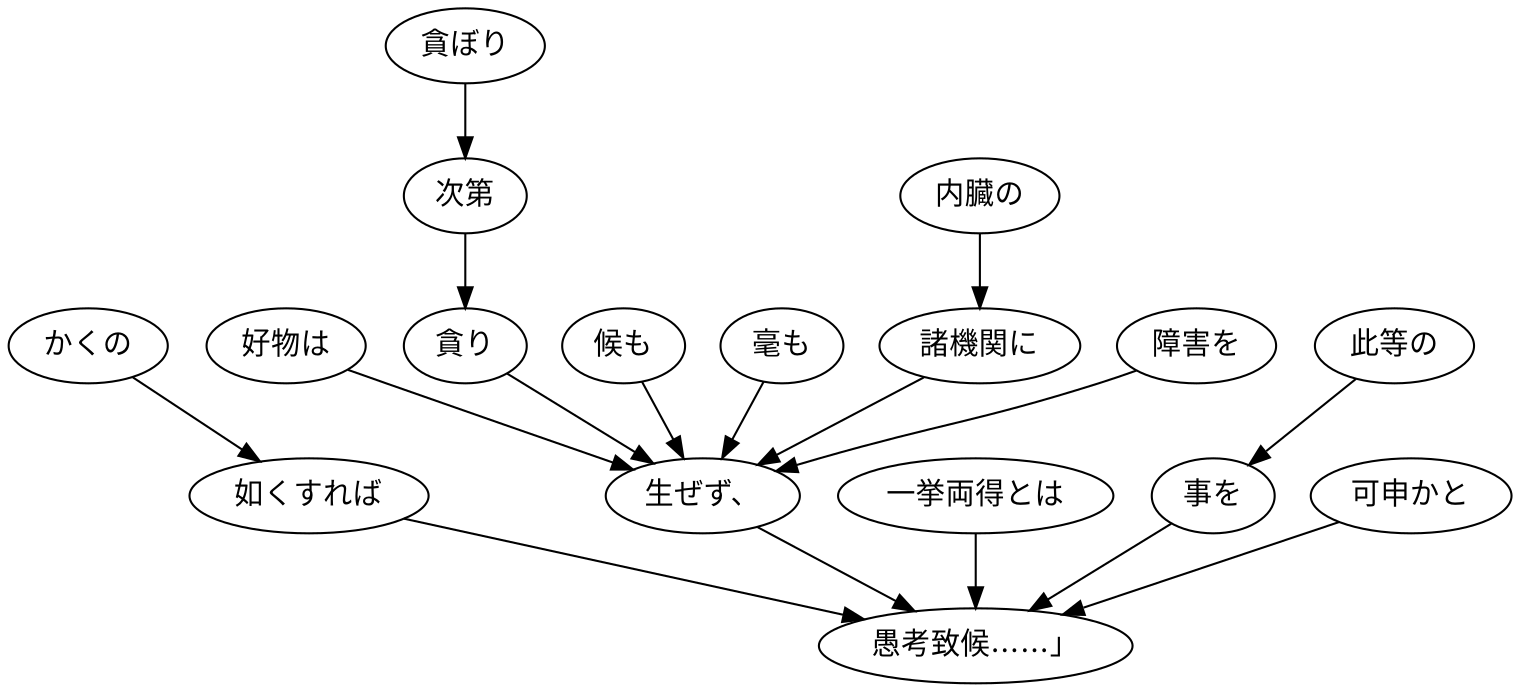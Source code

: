 digraph graph901 {
	node0 [label="かくの"];
	node1 [label="如くすれば"];
	node2 [label="好物は"];
	node3 [label="貪ぼり"];
	node4 [label="次第"];
	node5 [label="貪り"];
	node6 [label="候も"];
	node7 [label="毫も"];
	node8 [label="内臓の"];
	node9 [label="諸機関に"];
	node10 [label="障害を"];
	node11 [label="生ぜず、"];
	node12 [label="一挙両得とは"];
	node13 [label="此等の"];
	node14 [label="事を"];
	node15 [label="可申かと"];
	node16 [label="愚考致候……」"];
	node0 -> node1;
	node1 -> node16;
	node2 -> node11;
	node3 -> node4;
	node4 -> node5;
	node5 -> node11;
	node6 -> node11;
	node7 -> node11;
	node8 -> node9;
	node9 -> node11;
	node10 -> node11;
	node11 -> node16;
	node12 -> node16;
	node13 -> node14;
	node14 -> node16;
	node15 -> node16;
}
